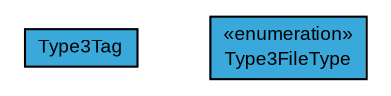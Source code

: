 #!/usr/local/bin/dot
#
# Class diagram 
# Generated by UMLGraph version R5_7_2-3-gee82a7 (http://www.umlgraph.org/)
#

digraph G {
	edge [fontname="arial",fontsize=10,labelfontname="arial",labelfontsize=10];
	node [fontname="arial",fontsize=10,shape=plaintext];
	nodesep=0.25;
	ranksep=0.5;
	// com.st.st25sdk.type3.Type3Tag
	c2514 [label=<<table title="com.st.st25sdk.type3.Type3Tag" border="0" cellborder="1" cellspacing="0" cellpadding="2" port="p" bgcolor="#39a9dc" href="./Type3Tag.html">
		<tr><td><table border="0" cellspacing="0" cellpadding="1">
<tr><td align="center" balign="center"> Type3Tag </td></tr>
		</table></td></tr>
		</table>>, URL="./Type3Tag.html", fontname="arial", fontcolor="black", fontsize=9.0];
	// com.st.st25sdk.type3.Type3Tag.Type3FileType
	c2515 [label=<<table title="com.st.st25sdk.type3.Type3Tag.Type3FileType" border="0" cellborder="1" cellspacing="0" cellpadding="2" port="p" bgcolor="#39a9dc" href="./Type3Tag.Type3FileType.html">
		<tr><td><table border="0" cellspacing="0" cellpadding="1">
<tr><td align="center" balign="center"> &#171;enumeration&#187; </td></tr>
<tr><td align="center" balign="center"> Type3FileType </td></tr>
		</table></td></tr>
		</table>>, URL="./Type3Tag.Type3FileType.html", fontname="arial", fontcolor="black", fontsize=9.0];
}

